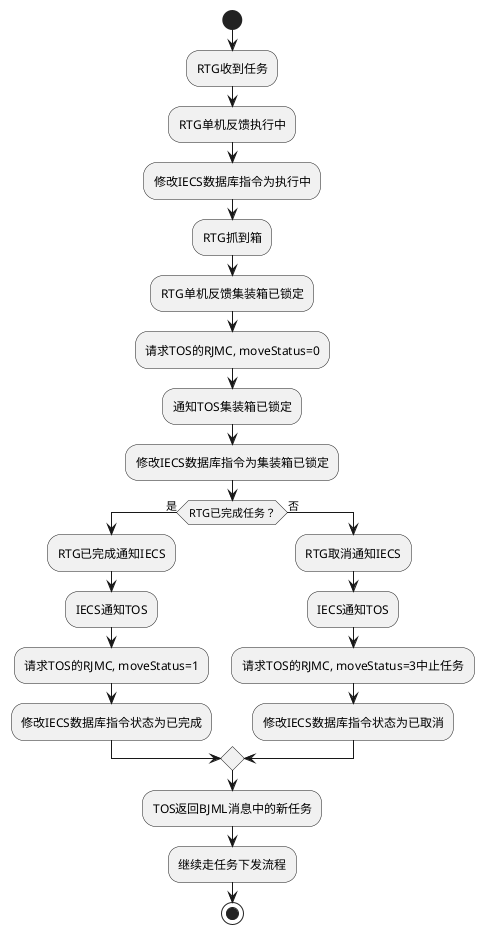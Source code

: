 @startuml
start
:RTG收到任务;
:RTG单机反馈执行中;
:修改IECS数据库指令为执行中;

:RTG抓到箱;
:RTG单机反馈集装箱已锁定;
:请求TOS的RJMC, moveStatus=0;
:通知TOS集装箱已锁定;
:修改IECS数据库指令为集装箱已锁定;

if (RTG已完成任务？) then (是)
  :RTG已完成通知IECS;
  :IECS通知TOS;
  :请求TOS的RJMC, moveStatus=1;
  :修改IECS数据库指令状态为已完成;
else (否)
  :RTG取消通知IECS;
  :IECS通知TOS;
  :请求TOS的RJMC, moveStatus=3中止任务;
  :修改IECS数据库指令状态为已取消;
endif
  :TOS返回BJML消息中的新任务;
  :继续走任务下发流程;
stop
@enduml
